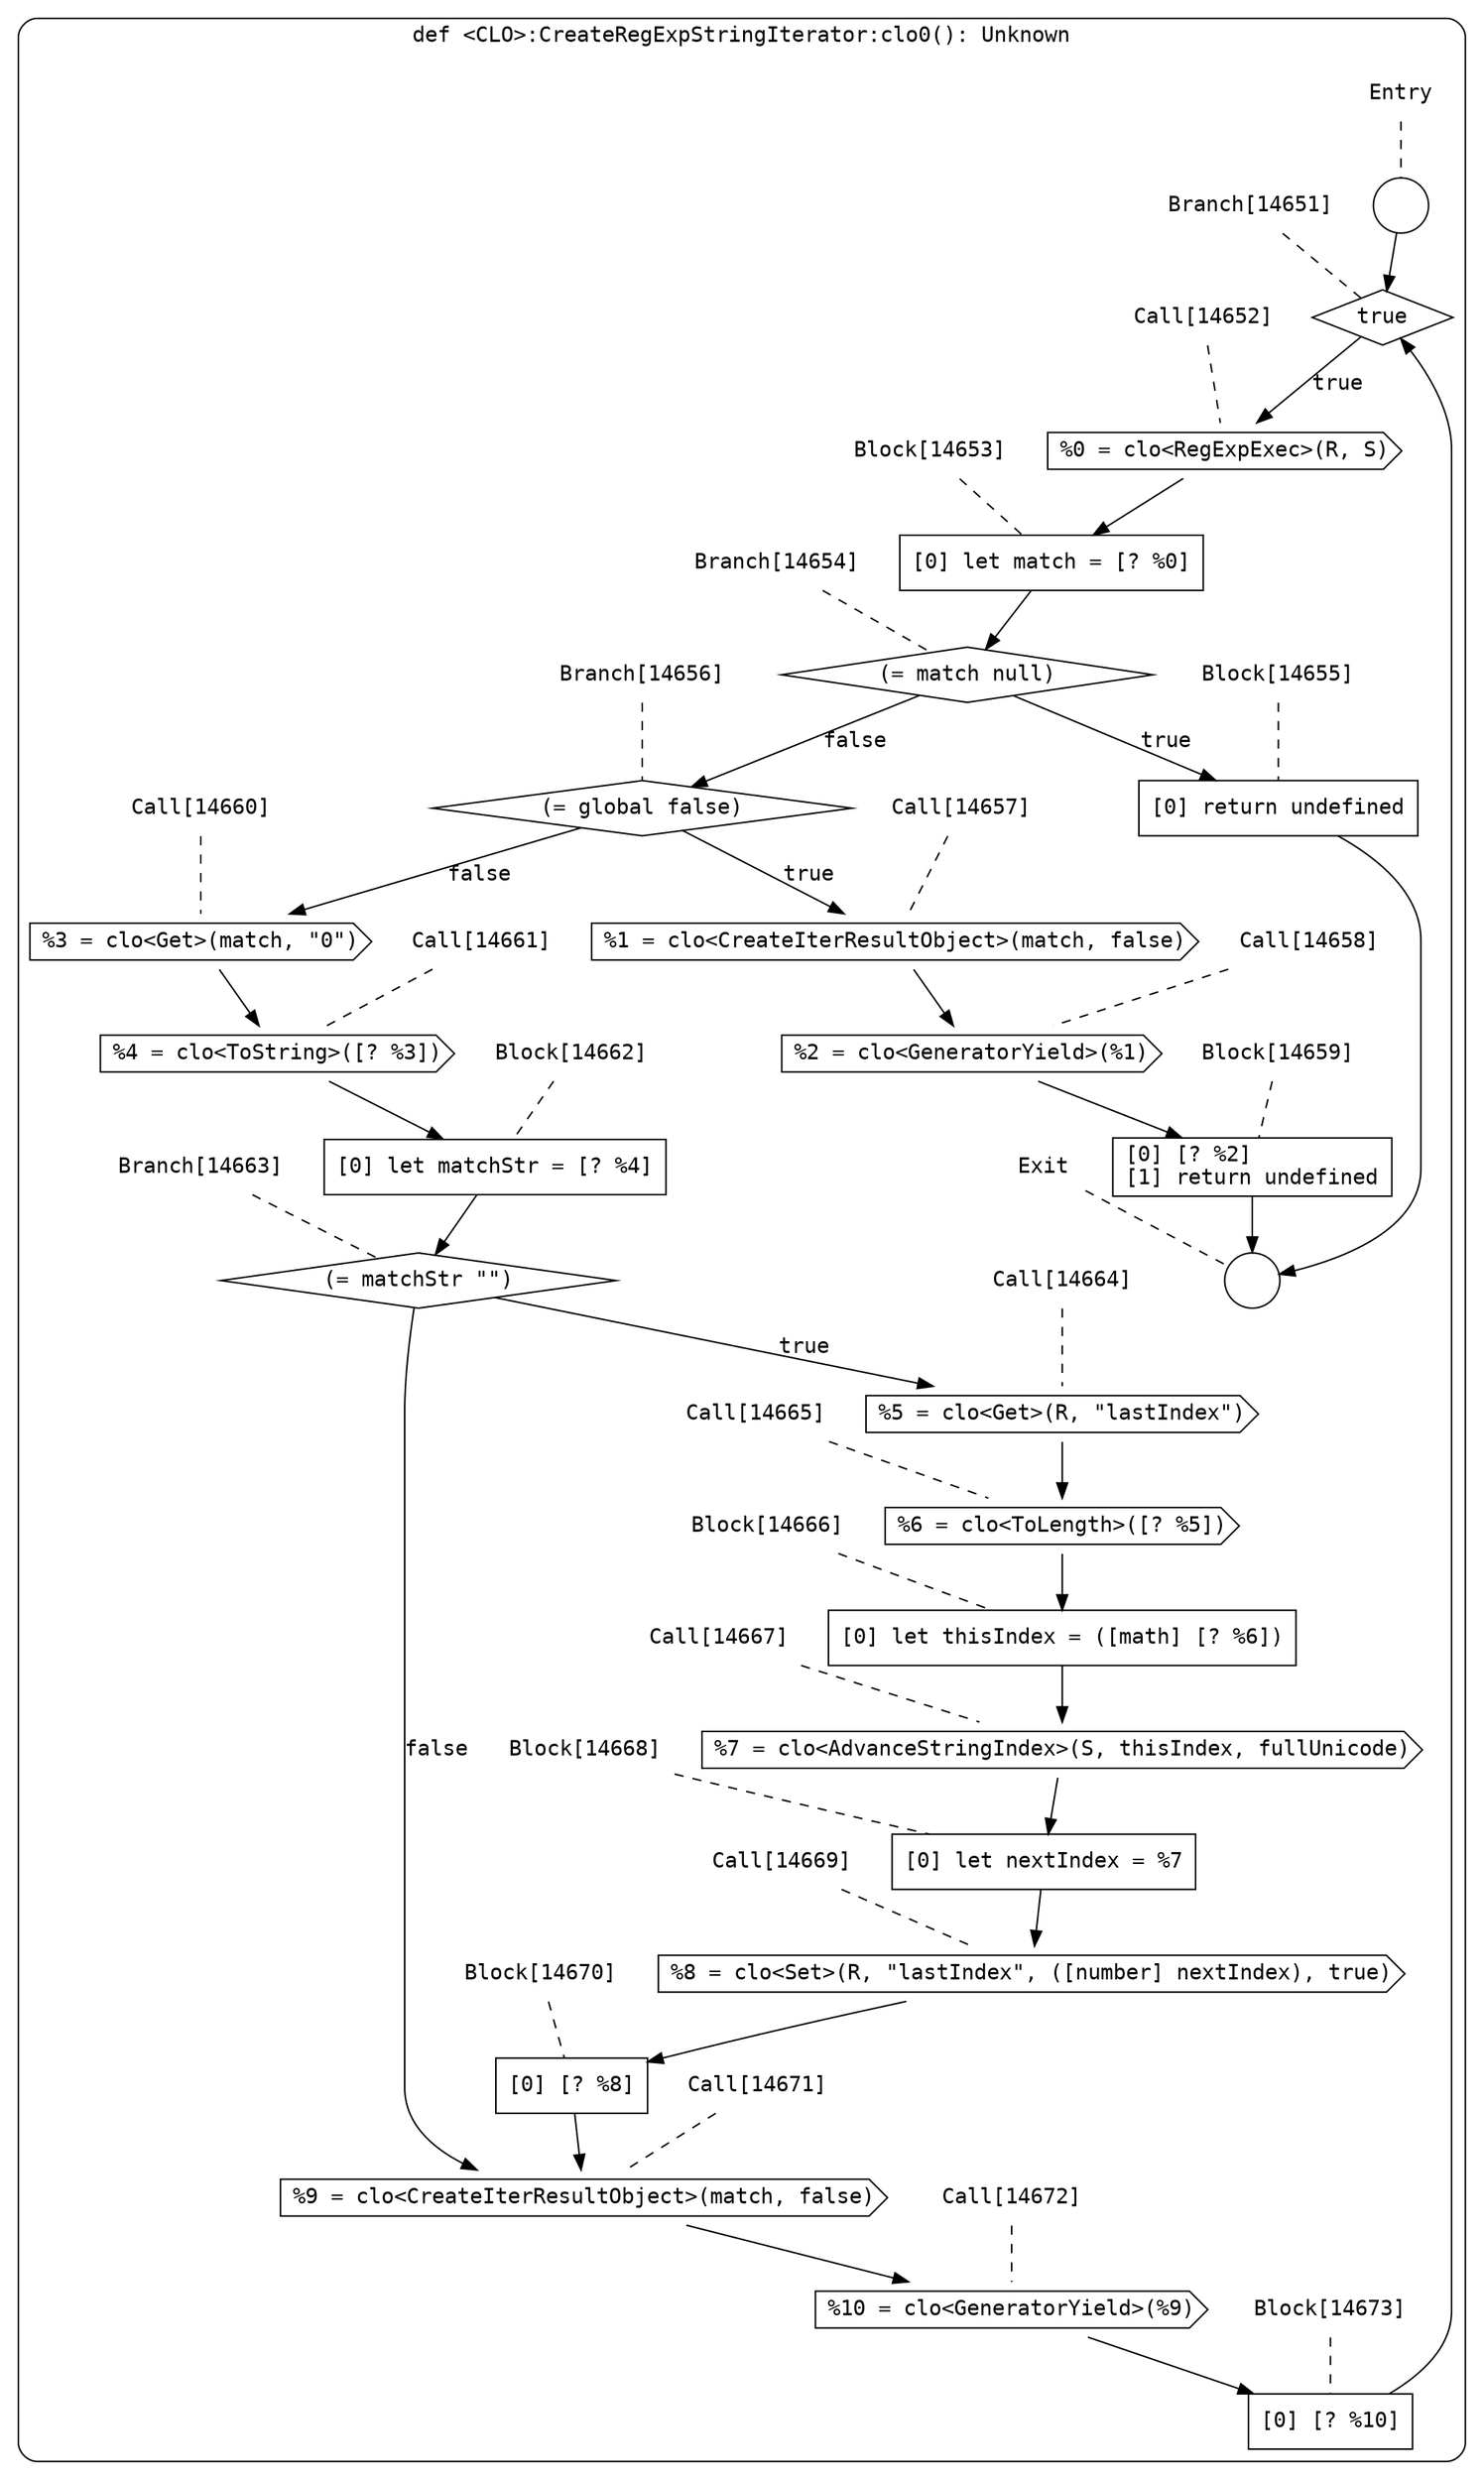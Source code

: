 digraph {
  graph [fontname = "Consolas"]
  node [fontname = "Consolas"]
  edge [fontname = "Consolas"]
  subgraph cluster2336 {
    label = "def <CLO>:CreateRegExpStringIterator:clo0(): Unknown"
    style = rounded
    cluster2336_entry_name [shape=none, label=<<font color="black">Entry</font>>]
    cluster2336_entry_name -> cluster2336_entry [arrowhead=none, color="black", style=dashed]
    cluster2336_entry [shape=circle label=" " color="black" fillcolor="white" style=filled]
    cluster2336_entry -> node14651 [color="black"]
    cluster2336_exit_name [shape=none, label=<<font color="black">Exit</font>>]
    cluster2336_exit_name -> cluster2336_exit [arrowhead=none, color="black", style=dashed]
    cluster2336_exit [shape=circle label=" " color="black" fillcolor="white" style=filled]
    node14651_name [shape=none, label=<<font color="black">Branch[14651]</font>>]
    node14651_name -> node14651 [arrowhead=none, color="black", style=dashed]
    node14651 [shape=diamond, label=<<font color="black">true</font>> color="black" fillcolor="white", style=filled]
    node14651 -> node14652 [label=<<font color="black">true</font>> color="black"]
    node14652_name [shape=none, label=<<font color="black">Call[14652]</font>>]
    node14652_name -> node14652 [arrowhead=none, color="black", style=dashed]
    node14652 [shape=cds, label=<<font color="black">%0 = clo&lt;RegExpExec&gt;(R, S)</font>> color="black" fillcolor="white", style=filled]
    node14652 -> node14653 [color="black"]
    node14653_name [shape=none, label=<<font color="black">Block[14653]</font>>]
    node14653_name -> node14653 [arrowhead=none, color="black", style=dashed]
    node14653 [shape=box, label=<<font color="black">[0] let match = [? %0]<BR ALIGN="LEFT"/></font>> color="black" fillcolor="white", style=filled]
    node14653 -> node14654 [color="black"]
    node14654_name [shape=none, label=<<font color="black">Branch[14654]</font>>]
    node14654_name -> node14654 [arrowhead=none, color="black", style=dashed]
    node14654 [shape=diamond, label=<<font color="black">(= match null)</font>> color="black" fillcolor="white", style=filled]
    node14654 -> node14655 [label=<<font color="black">true</font>> color="black"]
    node14654 -> node14656 [label=<<font color="black">false</font>> color="black"]
    node14655_name [shape=none, label=<<font color="black">Block[14655]</font>>]
    node14655_name -> node14655 [arrowhead=none, color="black", style=dashed]
    node14655 [shape=box, label=<<font color="black">[0] return undefined<BR ALIGN="LEFT"/></font>> color="black" fillcolor="white", style=filled]
    node14655 -> cluster2336_exit [color="black"]
    node14656_name [shape=none, label=<<font color="black">Branch[14656]</font>>]
    node14656_name -> node14656 [arrowhead=none, color="black", style=dashed]
    node14656 [shape=diamond, label=<<font color="black">(= global false)</font>> color="black" fillcolor="white", style=filled]
    node14656 -> node14657 [label=<<font color="black">true</font>> color="black"]
    node14656 -> node14660 [label=<<font color="black">false</font>> color="black"]
    node14657_name [shape=none, label=<<font color="black">Call[14657]</font>>]
    node14657_name -> node14657 [arrowhead=none, color="black", style=dashed]
    node14657 [shape=cds, label=<<font color="black">%1 = clo&lt;CreateIterResultObject&gt;(match, false)</font>> color="black" fillcolor="white", style=filled]
    node14657 -> node14658 [color="black"]
    node14660_name [shape=none, label=<<font color="black">Call[14660]</font>>]
    node14660_name -> node14660 [arrowhead=none, color="black", style=dashed]
    node14660 [shape=cds, label=<<font color="black">%3 = clo&lt;Get&gt;(match, &quot;0&quot;)</font>> color="black" fillcolor="white", style=filled]
    node14660 -> node14661 [color="black"]
    node14658_name [shape=none, label=<<font color="black">Call[14658]</font>>]
    node14658_name -> node14658 [arrowhead=none, color="black", style=dashed]
    node14658 [shape=cds, label=<<font color="black">%2 = clo&lt;GeneratorYield&gt;(%1)</font>> color="black" fillcolor="white", style=filled]
    node14658 -> node14659 [color="black"]
    node14661_name [shape=none, label=<<font color="black">Call[14661]</font>>]
    node14661_name -> node14661 [arrowhead=none, color="black", style=dashed]
    node14661 [shape=cds, label=<<font color="black">%4 = clo&lt;ToString&gt;([? %3])</font>> color="black" fillcolor="white", style=filled]
    node14661 -> node14662 [color="black"]
    node14659_name [shape=none, label=<<font color="black">Block[14659]</font>>]
    node14659_name -> node14659 [arrowhead=none, color="black", style=dashed]
    node14659 [shape=box, label=<<font color="black">[0] [? %2]<BR ALIGN="LEFT"/>[1] return undefined<BR ALIGN="LEFT"/></font>> color="black" fillcolor="white", style=filled]
    node14659 -> cluster2336_exit [color="black"]
    node14662_name [shape=none, label=<<font color="black">Block[14662]</font>>]
    node14662_name -> node14662 [arrowhead=none, color="black", style=dashed]
    node14662 [shape=box, label=<<font color="black">[0] let matchStr = [? %4]<BR ALIGN="LEFT"/></font>> color="black" fillcolor="white", style=filled]
    node14662 -> node14663 [color="black"]
    node14663_name [shape=none, label=<<font color="black">Branch[14663]</font>>]
    node14663_name -> node14663 [arrowhead=none, color="black", style=dashed]
    node14663 [shape=diamond, label=<<font color="black">(= matchStr &quot;&quot;)</font>> color="black" fillcolor="white", style=filled]
    node14663 -> node14664 [label=<<font color="black">true</font>> color="black"]
    node14663 -> node14671 [label=<<font color="black">false</font>> color="black"]
    node14664_name [shape=none, label=<<font color="black">Call[14664]</font>>]
    node14664_name -> node14664 [arrowhead=none, color="black", style=dashed]
    node14664 [shape=cds, label=<<font color="black">%5 = clo&lt;Get&gt;(R, &quot;lastIndex&quot;)</font>> color="black" fillcolor="white", style=filled]
    node14664 -> node14665 [color="black"]
    node14671_name [shape=none, label=<<font color="black">Call[14671]</font>>]
    node14671_name -> node14671 [arrowhead=none, color="black", style=dashed]
    node14671 [shape=cds, label=<<font color="black">%9 = clo&lt;CreateIterResultObject&gt;(match, false)</font>> color="black" fillcolor="white", style=filled]
    node14671 -> node14672 [color="black"]
    node14665_name [shape=none, label=<<font color="black">Call[14665]</font>>]
    node14665_name -> node14665 [arrowhead=none, color="black", style=dashed]
    node14665 [shape=cds, label=<<font color="black">%6 = clo&lt;ToLength&gt;([? %5])</font>> color="black" fillcolor="white", style=filled]
    node14665 -> node14666 [color="black"]
    node14672_name [shape=none, label=<<font color="black">Call[14672]</font>>]
    node14672_name -> node14672 [arrowhead=none, color="black", style=dashed]
    node14672 [shape=cds, label=<<font color="black">%10 = clo&lt;GeneratorYield&gt;(%9)</font>> color="black" fillcolor="white", style=filled]
    node14672 -> node14673 [color="black"]
    node14666_name [shape=none, label=<<font color="black">Block[14666]</font>>]
    node14666_name -> node14666 [arrowhead=none, color="black", style=dashed]
    node14666 [shape=box, label=<<font color="black">[0] let thisIndex = ([math] [? %6])<BR ALIGN="LEFT"/></font>> color="black" fillcolor="white", style=filled]
    node14666 -> node14667 [color="black"]
    node14673_name [shape=none, label=<<font color="black">Block[14673]</font>>]
    node14673_name -> node14673 [arrowhead=none, color="black", style=dashed]
    node14673 [shape=box, label=<<font color="black">[0] [? %10]<BR ALIGN="LEFT"/></font>> color="black" fillcolor="white", style=filled]
    node14673 -> node14651 [color="black"]
    node14667_name [shape=none, label=<<font color="black">Call[14667]</font>>]
    node14667_name -> node14667 [arrowhead=none, color="black", style=dashed]
    node14667 [shape=cds, label=<<font color="black">%7 = clo&lt;AdvanceStringIndex&gt;(S, thisIndex, fullUnicode)</font>> color="black" fillcolor="white", style=filled]
    node14667 -> node14668 [color="black"]
    node14668_name [shape=none, label=<<font color="black">Block[14668]</font>>]
    node14668_name -> node14668 [arrowhead=none, color="black", style=dashed]
    node14668 [shape=box, label=<<font color="black">[0] let nextIndex = %7<BR ALIGN="LEFT"/></font>> color="black" fillcolor="white", style=filled]
    node14668 -> node14669 [color="black"]
    node14669_name [shape=none, label=<<font color="black">Call[14669]</font>>]
    node14669_name -> node14669 [arrowhead=none, color="black", style=dashed]
    node14669 [shape=cds, label=<<font color="black">%8 = clo&lt;Set&gt;(R, &quot;lastIndex&quot;, ([number] nextIndex), true)</font>> color="black" fillcolor="white", style=filled]
    node14669 -> node14670 [color="black"]
    node14670_name [shape=none, label=<<font color="black">Block[14670]</font>>]
    node14670_name -> node14670 [arrowhead=none, color="black", style=dashed]
    node14670 [shape=box, label=<<font color="black">[0] [? %8]<BR ALIGN="LEFT"/></font>> color="black" fillcolor="white", style=filled]
    node14670 -> node14671 [color="black"]
  }
}